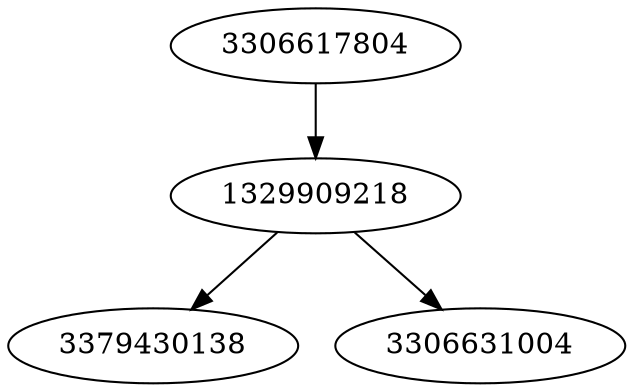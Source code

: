 strict digraph  {
3379430138;
3306617804;
1329909218;
3306631004;
3306617804 -> 1329909218;
1329909218 -> 3306631004;
1329909218 -> 3379430138;
}

